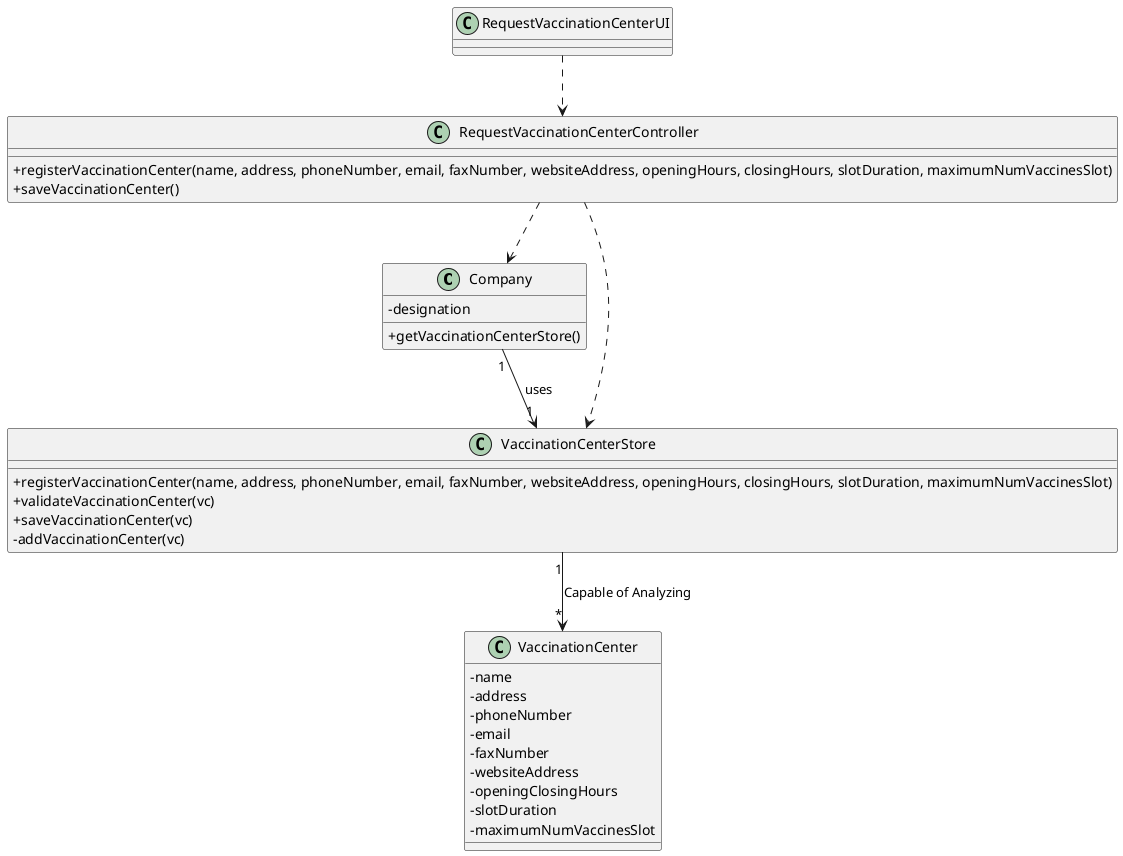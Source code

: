 @startuml
skinparam classAttributeIconSize 0

class Company{
- designation
+ getVaccinationCenterStore()

}
class RequestVaccinationCenterUI
class RequestVaccinationCenterController{
+ registerVaccinationCenter(name, address, phoneNumber, email, faxNumber, websiteAddress, openingHours, closingHours, slotDuration, maximumNumVaccinesSlot)
+ saveVaccinationCenter()
}
class VaccinationCenter{
- name
- address
- phoneNumber
- email
- faxNumber
- websiteAddress
- openingClosingHours
- slotDuration
- maximumNumVaccinesSlot
}
class VaccinationCenterStore{
+ registerVaccinationCenter(name, address, phoneNumber, email, faxNumber, websiteAddress, openingHours, closingHours, slotDuration, maximumNumVaccinesSlot)
+ validateVaccinationCenter(vc)
+ saveVaccinationCenter(vc)
- addVaccinationCenter(vc)
}

Company "1" --> "1" VaccinationCenterStore : uses
RequestVaccinationCenterController ..> VaccinationCenterStore
RequestVaccinationCenterUI ..> RequestVaccinationCenterController
RequestVaccinationCenterController ..> Company
VaccinationCenterStore "1" --> "*" VaccinationCenter : Capable of Analyzing
@enduml